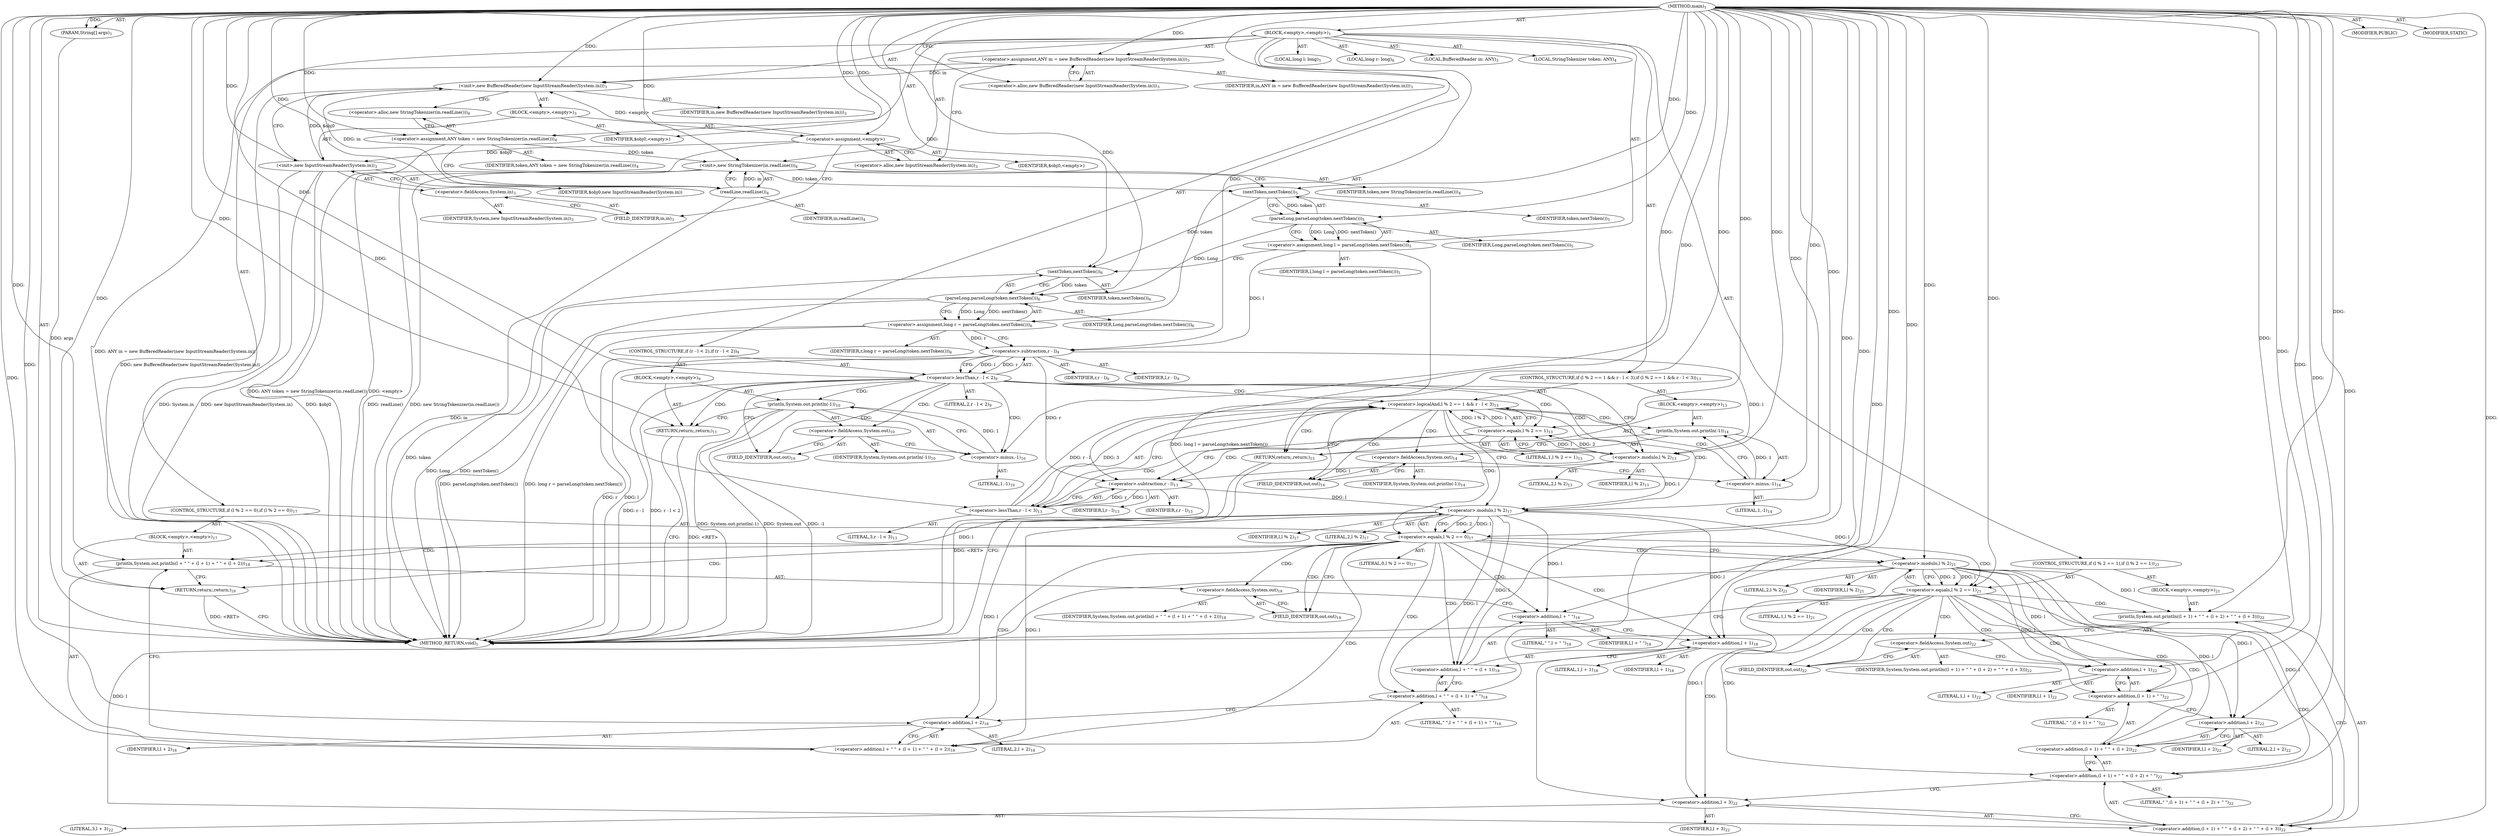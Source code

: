 digraph "main" {  
"21" [label = <(METHOD,main)<SUB>1</SUB>> ]
"22" [label = <(PARAM,String[] args)<SUB>1</SUB>> ]
"23" [label = <(BLOCK,&lt;empty&gt;,&lt;empty&gt;)<SUB>1</SUB>> ]
"4" [label = <(LOCAL,BufferedReader in: ANY)<SUB>3</SUB>> ]
"24" [label = <(&lt;operator&gt;.assignment,ANY in = new BufferedReader(new InputStreamReader(System.in)))<SUB>3</SUB>> ]
"25" [label = <(IDENTIFIER,in,ANY in = new BufferedReader(new InputStreamReader(System.in)))<SUB>3</SUB>> ]
"26" [label = <(&lt;operator&gt;.alloc,new BufferedReader(new InputStreamReader(System.in)))<SUB>3</SUB>> ]
"27" [label = <(&lt;init&gt;,new BufferedReader(new InputStreamReader(System.in)))<SUB>3</SUB>> ]
"3" [label = <(IDENTIFIER,in,new BufferedReader(new InputStreamReader(System.in)))<SUB>3</SUB>> ]
"28" [label = <(BLOCK,&lt;empty&gt;,&lt;empty&gt;)<SUB>3</SUB>> ]
"29" [label = <(&lt;operator&gt;.assignment,&lt;empty&gt;)> ]
"30" [label = <(IDENTIFIER,$obj0,&lt;empty&gt;)> ]
"31" [label = <(&lt;operator&gt;.alloc,new InputStreamReader(System.in))<SUB>3</SUB>> ]
"32" [label = <(&lt;init&gt;,new InputStreamReader(System.in))<SUB>3</SUB>> ]
"33" [label = <(IDENTIFIER,$obj0,new InputStreamReader(System.in))> ]
"34" [label = <(&lt;operator&gt;.fieldAccess,System.in)<SUB>3</SUB>> ]
"35" [label = <(IDENTIFIER,System,new InputStreamReader(System.in))<SUB>3</SUB>> ]
"36" [label = <(FIELD_IDENTIFIER,in,in)<SUB>3</SUB>> ]
"37" [label = <(IDENTIFIER,$obj0,&lt;empty&gt;)> ]
"6" [label = <(LOCAL,StringTokenizer token: ANY)<SUB>4</SUB>> ]
"38" [label = <(&lt;operator&gt;.assignment,ANY token = new StringTokenizer(in.readLine()))<SUB>4</SUB>> ]
"39" [label = <(IDENTIFIER,token,ANY token = new StringTokenizer(in.readLine()))<SUB>4</SUB>> ]
"40" [label = <(&lt;operator&gt;.alloc,new StringTokenizer(in.readLine()))<SUB>4</SUB>> ]
"41" [label = <(&lt;init&gt;,new StringTokenizer(in.readLine()))<SUB>4</SUB>> ]
"5" [label = <(IDENTIFIER,token,new StringTokenizer(in.readLine()))<SUB>4</SUB>> ]
"42" [label = <(readLine,readLine())<SUB>4</SUB>> ]
"43" [label = <(IDENTIFIER,in,readLine())<SUB>4</SUB>> ]
"44" [label = <(LOCAL,long l: long)<SUB>5</SUB>> ]
"45" [label = <(&lt;operator&gt;.assignment,long l = parseLong(token.nextToken()))<SUB>5</SUB>> ]
"46" [label = <(IDENTIFIER,l,long l = parseLong(token.nextToken()))<SUB>5</SUB>> ]
"47" [label = <(parseLong,parseLong(token.nextToken()))<SUB>5</SUB>> ]
"48" [label = <(IDENTIFIER,Long,parseLong(token.nextToken()))<SUB>5</SUB>> ]
"49" [label = <(nextToken,nextToken())<SUB>5</SUB>> ]
"50" [label = <(IDENTIFIER,token,nextToken())<SUB>5</SUB>> ]
"51" [label = <(LOCAL,long r: long)<SUB>6</SUB>> ]
"52" [label = <(&lt;operator&gt;.assignment,long r = parseLong(token.nextToken()))<SUB>6</SUB>> ]
"53" [label = <(IDENTIFIER,r,long r = parseLong(token.nextToken()))<SUB>6</SUB>> ]
"54" [label = <(parseLong,parseLong(token.nextToken()))<SUB>6</SUB>> ]
"55" [label = <(IDENTIFIER,Long,parseLong(token.nextToken()))<SUB>6</SUB>> ]
"56" [label = <(nextToken,nextToken())<SUB>6</SUB>> ]
"57" [label = <(IDENTIFIER,token,nextToken())<SUB>6</SUB>> ]
"58" [label = <(CONTROL_STRUCTURE,if (r - l &lt; 2),if (r - l &lt; 2))<SUB>9</SUB>> ]
"59" [label = <(&lt;operator&gt;.lessThan,r - l &lt; 2)<SUB>9</SUB>> ]
"60" [label = <(&lt;operator&gt;.subtraction,r - l)<SUB>9</SUB>> ]
"61" [label = <(IDENTIFIER,r,r - l)<SUB>9</SUB>> ]
"62" [label = <(IDENTIFIER,l,r - l)<SUB>9</SUB>> ]
"63" [label = <(LITERAL,2,r - l &lt; 2)<SUB>9</SUB>> ]
"64" [label = <(BLOCK,&lt;empty&gt;,&lt;empty&gt;)<SUB>9</SUB>> ]
"65" [label = <(println,System.out.println(-1))<SUB>10</SUB>> ]
"66" [label = <(&lt;operator&gt;.fieldAccess,System.out)<SUB>10</SUB>> ]
"67" [label = <(IDENTIFIER,System,System.out.println(-1))<SUB>10</SUB>> ]
"68" [label = <(FIELD_IDENTIFIER,out,out)<SUB>10</SUB>> ]
"69" [label = <(&lt;operator&gt;.minus,-1)<SUB>10</SUB>> ]
"70" [label = <(LITERAL,1,-1)<SUB>10</SUB>> ]
"71" [label = <(RETURN,return;,return;)<SUB>11</SUB>> ]
"72" [label = <(CONTROL_STRUCTURE,if (l % 2 == 1 &amp;&amp; r - l &lt; 3),if (l % 2 == 1 &amp;&amp; r - l &lt; 3))<SUB>13</SUB>> ]
"73" [label = <(&lt;operator&gt;.logicalAnd,l % 2 == 1 &amp;&amp; r - l &lt; 3)<SUB>13</SUB>> ]
"74" [label = <(&lt;operator&gt;.equals,l % 2 == 1)<SUB>13</SUB>> ]
"75" [label = <(&lt;operator&gt;.modulo,l % 2)<SUB>13</SUB>> ]
"76" [label = <(IDENTIFIER,l,l % 2)<SUB>13</SUB>> ]
"77" [label = <(LITERAL,2,l % 2)<SUB>13</SUB>> ]
"78" [label = <(LITERAL,1,l % 2 == 1)<SUB>13</SUB>> ]
"79" [label = <(&lt;operator&gt;.lessThan,r - l &lt; 3)<SUB>13</SUB>> ]
"80" [label = <(&lt;operator&gt;.subtraction,r - l)<SUB>13</SUB>> ]
"81" [label = <(IDENTIFIER,r,r - l)<SUB>13</SUB>> ]
"82" [label = <(IDENTIFIER,l,r - l)<SUB>13</SUB>> ]
"83" [label = <(LITERAL,3,r - l &lt; 3)<SUB>13</SUB>> ]
"84" [label = <(BLOCK,&lt;empty&gt;,&lt;empty&gt;)<SUB>13</SUB>> ]
"85" [label = <(println,System.out.println(-1))<SUB>14</SUB>> ]
"86" [label = <(&lt;operator&gt;.fieldAccess,System.out)<SUB>14</SUB>> ]
"87" [label = <(IDENTIFIER,System,System.out.println(-1))<SUB>14</SUB>> ]
"88" [label = <(FIELD_IDENTIFIER,out,out)<SUB>14</SUB>> ]
"89" [label = <(&lt;operator&gt;.minus,-1)<SUB>14</SUB>> ]
"90" [label = <(LITERAL,1,-1)<SUB>14</SUB>> ]
"91" [label = <(RETURN,return;,return;)<SUB>15</SUB>> ]
"92" [label = <(CONTROL_STRUCTURE,if (l % 2 == 0),if (l % 2 == 0))<SUB>17</SUB>> ]
"93" [label = <(&lt;operator&gt;.equals,l % 2 == 0)<SUB>17</SUB>> ]
"94" [label = <(&lt;operator&gt;.modulo,l % 2)<SUB>17</SUB>> ]
"95" [label = <(IDENTIFIER,l,l % 2)<SUB>17</SUB>> ]
"96" [label = <(LITERAL,2,l % 2)<SUB>17</SUB>> ]
"97" [label = <(LITERAL,0,l % 2 == 0)<SUB>17</SUB>> ]
"98" [label = <(BLOCK,&lt;empty&gt;,&lt;empty&gt;)<SUB>17</SUB>> ]
"99" [label = <(println,System.out.println(l + &quot; &quot; + (l + 1) + &quot; &quot; + (l + 2)))<SUB>18</SUB>> ]
"100" [label = <(&lt;operator&gt;.fieldAccess,System.out)<SUB>18</SUB>> ]
"101" [label = <(IDENTIFIER,System,System.out.println(l + &quot; &quot; + (l + 1) + &quot; &quot; + (l + 2)))<SUB>18</SUB>> ]
"102" [label = <(FIELD_IDENTIFIER,out,out)<SUB>18</SUB>> ]
"103" [label = <(&lt;operator&gt;.addition,l + &quot; &quot; + (l + 1) + &quot; &quot; + (l + 2))<SUB>18</SUB>> ]
"104" [label = <(&lt;operator&gt;.addition,l + &quot; &quot; + (l + 1) + &quot; &quot;)<SUB>18</SUB>> ]
"105" [label = <(&lt;operator&gt;.addition,l + &quot; &quot; + (l + 1))<SUB>18</SUB>> ]
"106" [label = <(&lt;operator&gt;.addition,l + &quot; &quot;)<SUB>18</SUB>> ]
"107" [label = <(IDENTIFIER,l,l + &quot; &quot;)<SUB>18</SUB>> ]
"108" [label = <(LITERAL,&quot; &quot;,l + &quot; &quot;)<SUB>18</SUB>> ]
"109" [label = <(&lt;operator&gt;.addition,l + 1)<SUB>18</SUB>> ]
"110" [label = <(IDENTIFIER,l,l + 1)<SUB>18</SUB>> ]
"111" [label = <(LITERAL,1,l + 1)<SUB>18</SUB>> ]
"112" [label = <(LITERAL,&quot; &quot;,l + &quot; &quot; + (l + 1) + &quot; &quot;)<SUB>18</SUB>> ]
"113" [label = <(&lt;operator&gt;.addition,l + 2)<SUB>18</SUB>> ]
"114" [label = <(IDENTIFIER,l,l + 2)<SUB>18</SUB>> ]
"115" [label = <(LITERAL,2,l + 2)<SUB>18</SUB>> ]
"116" [label = <(RETURN,return;,return;)<SUB>19</SUB>> ]
"117" [label = <(CONTROL_STRUCTURE,if (l % 2 == 1),if (l % 2 == 1))<SUB>21</SUB>> ]
"118" [label = <(&lt;operator&gt;.equals,l % 2 == 1)<SUB>21</SUB>> ]
"119" [label = <(&lt;operator&gt;.modulo,l % 2)<SUB>21</SUB>> ]
"120" [label = <(IDENTIFIER,l,l % 2)<SUB>21</SUB>> ]
"121" [label = <(LITERAL,2,l % 2)<SUB>21</SUB>> ]
"122" [label = <(LITERAL,1,l % 2 == 1)<SUB>21</SUB>> ]
"123" [label = <(BLOCK,&lt;empty&gt;,&lt;empty&gt;)<SUB>21</SUB>> ]
"124" [label = <(println,System.out.println((l + 1) + &quot; &quot; + (l + 2) + &quot; &quot; + (l + 3)))<SUB>22</SUB>> ]
"125" [label = <(&lt;operator&gt;.fieldAccess,System.out)<SUB>22</SUB>> ]
"126" [label = <(IDENTIFIER,System,System.out.println((l + 1) + &quot; &quot; + (l + 2) + &quot; &quot; + (l + 3)))<SUB>22</SUB>> ]
"127" [label = <(FIELD_IDENTIFIER,out,out)<SUB>22</SUB>> ]
"128" [label = <(&lt;operator&gt;.addition,(l + 1) + &quot; &quot; + (l + 2) + &quot; &quot; + (l + 3))<SUB>22</SUB>> ]
"129" [label = <(&lt;operator&gt;.addition,(l + 1) + &quot; &quot; + (l + 2) + &quot; &quot;)<SUB>22</SUB>> ]
"130" [label = <(&lt;operator&gt;.addition,(l + 1) + &quot; &quot; + (l + 2))<SUB>22</SUB>> ]
"131" [label = <(&lt;operator&gt;.addition,(l + 1) + &quot; &quot;)<SUB>22</SUB>> ]
"132" [label = <(&lt;operator&gt;.addition,l + 1)<SUB>22</SUB>> ]
"133" [label = <(IDENTIFIER,l,l + 1)<SUB>22</SUB>> ]
"134" [label = <(LITERAL,1,l + 1)<SUB>22</SUB>> ]
"135" [label = <(LITERAL,&quot; &quot;,(l + 1) + &quot; &quot;)<SUB>22</SUB>> ]
"136" [label = <(&lt;operator&gt;.addition,l + 2)<SUB>22</SUB>> ]
"137" [label = <(IDENTIFIER,l,l + 2)<SUB>22</SUB>> ]
"138" [label = <(LITERAL,2,l + 2)<SUB>22</SUB>> ]
"139" [label = <(LITERAL,&quot; &quot;,(l + 1) + &quot; &quot; + (l + 2) + &quot; &quot;)<SUB>22</SUB>> ]
"140" [label = <(&lt;operator&gt;.addition,l + 3)<SUB>22</SUB>> ]
"141" [label = <(IDENTIFIER,l,l + 3)<SUB>22</SUB>> ]
"142" [label = <(LITERAL,3,l + 3)<SUB>22</SUB>> ]
"143" [label = <(MODIFIER,PUBLIC)> ]
"144" [label = <(MODIFIER,STATIC)> ]
"145" [label = <(METHOD_RETURN,void)<SUB>1</SUB>> ]
  "21" -> "22"  [ label = "AST: "] 
  "21" -> "23"  [ label = "AST: "] 
  "21" -> "143"  [ label = "AST: "] 
  "21" -> "144"  [ label = "AST: "] 
  "21" -> "145"  [ label = "AST: "] 
  "23" -> "4"  [ label = "AST: "] 
  "23" -> "24"  [ label = "AST: "] 
  "23" -> "27"  [ label = "AST: "] 
  "23" -> "6"  [ label = "AST: "] 
  "23" -> "38"  [ label = "AST: "] 
  "23" -> "41"  [ label = "AST: "] 
  "23" -> "44"  [ label = "AST: "] 
  "23" -> "45"  [ label = "AST: "] 
  "23" -> "51"  [ label = "AST: "] 
  "23" -> "52"  [ label = "AST: "] 
  "23" -> "58"  [ label = "AST: "] 
  "23" -> "72"  [ label = "AST: "] 
  "23" -> "92"  [ label = "AST: "] 
  "23" -> "117"  [ label = "AST: "] 
  "24" -> "25"  [ label = "AST: "] 
  "24" -> "26"  [ label = "AST: "] 
  "27" -> "3"  [ label = "AST: "] 
  "27" -> "28"  [ label = "AST: "] 
  "28" -> "29"  [ label = "AST: "] 
  "28" -> "32"  [ label = "AST: "] 
  "28" -> "37"  [ label = "AST: "] 
  "29" -> "30"  [ label = "AST: "] 
  "29" -> "31"  [ label = "AST: "] 
  "32" -> "33"  [ label = "AST: "] 
  "32" -> "34"  [ label = "AST: "] 
  "34" -> "35"  [ label = "AST: "] 
  "34" -> "36"  [ label = "AST: "] 
  "38" -> "39"  [ label = "AST: "] 
  "38" -> "40"  [ label = "AST: "] 
  "41" -> "5"  [ label = "AST: "] 
  "41" -> "42"  [ label = "AST: "] 
  "42" -> "43"  [ label = "AST: "] 
  "45" -> "46"  [ label = "AST: "] 
  "45" -> "47"  [ label = "AST: "] 
  "47" -> "48"  [ label = "AST: "] 
  "47" -> "49"  [ label = "AST: "] 
  "49" -> "50"  [ label = "AST: "] 
  "52" -> "53"  [ label = "AST: "] 
  "52" -> "54"  [ label = "AST: "] 
  "54" -> "55"  [ label = "AST: "] 
  "54" -> "56"  [ label = "AST: "] 
  "56" -> "57"  [ label = "AST: "] 
  "58" -> "59"  [ label = "AST: "] 
  "58" -> "64"  [ label = "AST: "] 
  "59" -> "60"  [ label = "AST: "] 
  "59" -> "63"  [ label = "AST: "] 
  "60" -> "61"  [ label = "AST: "] 
  "60" -> "62"  [ label = "AST: "] 
  "64" -> "65"  [ label = "AST: "] 
  "64" -> "71"  [ label = "AST: "] 
  "65" -> "66"  [ label = "AST: "] 
  "65" -> "69"  [ label = "AST: "] 
  "66" -> "67"  [ label = "AST: "] 
  "66" -> "68"  [ label = "AST: "] 
  "69" -> "70"  [ label = "AST: "] 
  "72" -> "73"  [ label = "AST: "] 
  "72" -> "84"  [ label = "AST: "] 
  "73" -> "74"  [ label = "AST: "] 
  "73" -> "79"  [ label = "AST: "] 
  "74" -> "75"  [ label = "AST: "] 
  "74" -> "78"  [ label = "AST: "] 
  "75" -> "76"  [ label = "AST: "] 
  "75" -> "77"  [ label = "AST: "] 
  "79" -> "80"  [ label = "AST: "] 
  "79" -> "83"  [ label = "AST: "] 
  "80" -> "81"  [ label = "AST: "] 
  "80" -> "82"  [ label = "AST: "] 
  "84" -> "85"  [ label = "AST: "] 
  "84" -> "91"  [ label = "AST: "] 
  "85" -> "86"  [ label = "AST: "] 
  "85" -> "89"  [ label = "AST: "] 
  "86" -> "87"  [ label = "AST: "] 
  "86" -> "88"  [ label = "AST: "] 
  "89" -> "90"  [ label = "AST: "] 
  "92" -> "93"  [ label = "AST: "] 
  "92" -> "98"  [ label = "AST: "] 
  "93" -> "94"  [ label = "AST: "] 
  "93" -> "97"  [ label = "AST: "] 
  "94" -> "95"  [ label = "AST: "] 
  "94" -> "96"  [ label = "AST: "] 
  "98" -> "99"  [ label = "AST: "] 
  "98" -> "116"  [ label = "AST: "] 
  "99" -> "100"  [ label = "AST: "] 
  "99" -> "103"  [ label = "AST: "] 
  "100" -> "101"  [ label = "AST: "] 
  "100" -> "102"  [ label = "AST: "] 
  "103" -> "104"  [ label = "AST: "] 
  "103" -> "113"  [ label = "AST: "] 
  "104" -> "105"  [ label = "AST: "] 
  "104" -> "112"  [ label = "AST: "] 
  "105" -> "106"  [ label = "AST: "] 
  "105" -> "109"  [ label = "AST: "] 
  "106" -> "107"  [ label = "AST: "] 
  "106" -> "108"  [ label = "AST: "] 
  "109" -> "110"  [ label = "AST: "] 
  "109" -> "111"  [ label = "AST: "] 
  "113" -> "114"  [ label = "AST: "] 
  "113" -> "115"  [ label = "AST: "] 
  "117" -> "118"  [ label = "AST: "] 
  "117" -> "123"  [ label = "AST: "] 
  "118" -> "119"  [ label = "AST: "] 
  "118" -> "122"  [ label = "AST: "] 
  "119" -> "120"  [ label = "AST: "] 
  "119" -> "121"  [ label = "AST: "] 
  "123" -> "124"  [ label = "AST: "] 
  "124" -> "125"  [ label = "AST: "] 
  "124" -> "128"  [ label = "AST: "] 
  "125" -> "126"  [ label = "AST: "] 
  "125" -> "127"  [ label = "AST: "] 
  "128" -> "129"  [ label = "AST: "] 
  "128" -> "140"  [ label = "AST: "] 
  "129" -> "130"  [ label = "AST: "] 
  "129" -> "139"  [ label = "AST: "] 
  "130" -> "131"  [ label = "AST: "] 
  "130" -> "136"  [ label = "AST: "] 
  "131" -> "132"  [ label = "AST: "] 
  "131" -> "135"  [ label = "AST: "] 
  "132" -> "133"  [ label = "AST: "] 
  "132" -> "134"  [ label = "AST: "] 
  "136" -> "137"  [ label = "AST: "] 
  "136" -> "138"  [ label = "AST: "] 
  "140" -> "141"  [ label = "AST: "] 
  "140" -> "142"  [ label = "AST: "] 
  "24" -> "31"  [ label = "CFG: "] 
  "27" -> "40"  [ label = "CFG: "] 
  "38" -> "42"  [ label = "CFG: "] 
  "41" -> "49"  [ label = "CFG: "] 
  "45" -> "56"  [ label = "CFG: "] 
  "52" -> "60"  [ label = "CFG: "] 
  "26" -> "24"  [ label = "CFG: "] 
  "40" -> "38"  [ label = "CFG: "] 
  "42" -> "41"  [ label = "CFG: "] 
  "47" -> "45"  [ label = "CFG: "] 
  "54" -> "52"  [ label = "CFG: "] 
  "59" -> "68"  [ label = "CFG: "] 
  "59" -> "75"  [ label = "CFG: "] 
  "73" -> "88"  [ label = "CFG: "] 
  "73" -> "94"  [ label = "CFG: "] 
  "93" -> "102"  [ label = "CFG: "] 
  "93" -> "119"  [ label = "CFG: "] 
  "118" -> "145"  [ label = "CFG: "] 
  "118" -> "127"  [ label = "CFG: "] 
  "29" -> "36"  [ label = "CFG: "] 
  "32" -> "27"  [ label = "CFG: "] 
  "49" -> "47"  [ label = "CFG: "] 
  "56" -> "54"  [ label = "CFG: "] 
  "60" -> "59"  [ label = "CFG: "] 
  "65" -> "71"  [ label = "CFG: "] 
  "71" -> "145"  [ label = "CFG: "] 
  "74" -> "73"  [ label = "CFG: "] 
  "74" -> "80"  [ label = "CFG: "] 
  "79" -> "73"  [ label = "CFG: "] 
  "85" -> "91"  [ label = "CFG: "] 
  "91" -> "145"  [ label = "CFG: "] 
  "94" -> "93"  [ label = "CFG: "] 
  "99" -> "116"  [ label = "CFG: "] 
  "116" -> "145"  [ label = "CFG: "] 
  "119" -> "118"  [ label = "CFG: "] 
  "124" -> "145"  [ label = "CFG: "] 
  "31" -> "29"  [ label = "CFG: "] 
  "34" -> "32"  [ label = "CFG: "] 
  "66" -> "69"  [ label = "CFG: "] 
  "69" -> "65"  [ label = "CFG: "] 
  "75" -> "74"  [ label = "CFG: "] 
  "80" -> "79"  [ label = "CFG: "] 
  "86" -> "89"  [ label = "CFG: "] 
  "89" -> "85"  [ label = "CFG: "] 
  "100" -> "106"  [ label = "CFG: "] 
  "103" -> "99"  [ label = "CFG: "] 
  "125" -> "132"  [ label = "CFG: "] 
  "128" -> "124"  [ label = "CFG: "] 
  "36" -> "34"  [ label = "CFG: "] 
  "68" -> "66"  [ label = "CFG: "] 
  "88" -> "86"  [ label = "CFG: "] 
  "102" -> "100"  [ label = "CFG: "] 
  "104" -> "113"  [ label = "CFG: "] 
  "113" -> "103"  [ label = "CFG: "] 
  "127" -> "125"  [ label = "CFG: "] 
  "129" -> "140"  [ label = "CFG: "] 
  "140" -> "128"  [ label = "CFG: "] 
  "105" -> "104"  [ label = "CFG: "] 
  "130" -> "129"  [ label = "CFG: "] 
  "106" -> "109"  [ label = "CFG: "] 
  "109" -> "105"  [ label = "CFG: "] 
  "131" -> "136"  [ label = "CFG: "] 
  "136" -> "130"  [ label = "CFG: "] 
  "132" -> "131"  [ label = "CFG: "] 
  "21" -> "26"  [ label = "CFG: "] 
  "71" -> "145"  [ label = "DDG: &lt;RET&gt;"] 
  "91" -> "145"  [ label = "DDG: &lt;RET&gt;"] 
  "116" -> "145"  [ label = "DDG: &lt;RET&gt;"] 
  "22" -> "145"  [ label = "DDG: args"] 
  "24" -> "145"  [ label = "DDG: ANY in = new BufferedReader(new InputStreamReader(System.in))"] 
  "29" -> "145"  [ label = "DDG: &lt;empty&gt;"] 
  "32" -> "145"  [ label = "DDG: $obj0"] 
  "32" -> "145"  [ label = "DDG: System.in"] 
  "32" -> "145"  [ label = "DDG: new InputStreamReader(System.in)"] 
  "27" -> "145"  [ label = "DDG: new BufferedReader(new InputStreamReader(System.in))"] 
  "38" -> "145"  [ label = "DDG: ANY token = new StringTokenizer(in.readLine())"] 
  "42" -> "145"  [ label = "DDG: in"] 
  "41" -> "145"  [ label = "DDG: readLine()"] 
  "41" -> "145"  [ label = "DDG: new StringTokenizer(in.readLine())"] 
  "45" -> "145"  [ label = "DDG: long l = parseLong(token.nextToken())"] 
  "54" -> "145"  [ label = "DDG: Long"] 
  "56" -> "145"  [ label = "DDG: token"] 
  "54" -> "145"  [ label = "DDG: nextToken()"] 
  "52" -> "145"  [ label = "DDG: parseLong(token.nextToken())"] 
  "52" -> "145"  [ label = "DDG: long r = parseLong(token.nextToken())"] 
  "60" -> "145"  [ label = "DDG: r"] 
  "60" -> "145"  [ label = "DDG: l"] 
  "59" -> "145"  [ label = "DDG: r - l"] 
  "59" -> "145"  [ label = "DDG: r - l &lt; 2"] 
  "65" -> "145"  [ label = "DDG: System.out"] 
  "65" -> "145"  [ label = "DDG: -1"] 
  "65" -> "145"  [ label = "DDG: System.out.println(-1)"] 
  "21" -> "22"  [ label = "DDG: "] 
  "21" -> "24"  [ label = "DDG: "] 
  "21" -> "38"  [ label = "DDG: "] 
  "47" -> "45"  [ label = "DDG: Long"] 
  "47" -> "45"  [ label = "DDG: nextToken()"] 
  "54" -> "52"  [ label = "DDG: Long"] 
  "54" -> "52"  [ label = "DDG: nextToken()"] 
  "24" -> "27"  [ label = "DDG: in"] 
  "21" -> "27"  [ label = "DDG: "] 
  "29" -> "27"  [ label = "DDG: &lt;empty&gt;"] 
  "32" -> "27"  [ label = "DDG: $obj0"] 
  "38" -> "41"  [ label = "DDG: token"] 
  "21" -> "41"  [ label = "DDG: "] 
  "42" -> "41"  [ label = "DDG: in"] 
  "21" -> "29"  [ label = "DDG: "] 
  "21" -> "37"  [ label = "DDG: "] 
  "27" -> "42"  [ label = "DDG: in"] 
  "21" -> "42"  [ label = "DDG: "] 
  "21" -> "47"  [ label = "DDG: "] 
  "49" -> "47"  [ label = "DDG: token"] 
  "47" -> "54"  [ label = "DDG: Long"] 
  "21" -> "54"  [ label = "DDG: "] 
  "56" -> "54"  [ label = "DDG: token"] 
  "60" -> "59"  [ label = "DDG: r"] 
  "60" -> "59"  [ label = "DDG: l"] 
  "21" -> "59"  [ label = "DDG: "] 
  "21" -> "71"  [ label = "DDG: "] 
  "74" -> "73"  [ label = "DDG: l % 2"] 
  "74" -> "73"  [ label = "DDG: 1"] 
  "79" -> "73"  [ label = "DDG: r - l"] 
  "79" -> "73"  [ label = "DDG: 3"] 
  "21" -> "91"  [ label = "DDG: "] 
  "94" -> "93"  [ label = "DDG: l"] 
  "94" -> "93"  [ label = "DDG: 2"] 
  "21" -> "93"  [ label = "DDG: "] 
  "21" -> "116"  [ label = "DDG: "] 
  "119" -> "118"  [ label = "DDG: l"] 
  "119" -> "118"  [ label = "DDG: 2"] 
  "21" -> "118"  [ label = "DDG: "] 
  "29" -> "32"  [ label = "DDG: $obj0"] 
  "21" -> "32"  [ label = "DDG: "] 
  "41" -> "49"  [ label = "DDG: token"] 
  "21" -> "49"  [ label = "DDG: "] 
  "49" -> "56"  [ label = "DDG: token"] 
  "21" -> "56"  [ label = "DDG: "] 
  "52" -> "60"  [ label = "DDG: r"] 
  "21" -> "60"  [ label = "DDG: "] 
  "45" -> "60"  [ label = "DDG: l"] 
  "69" -> "65"  [ label = "DDG: 1"] 
  "75" -> "74"  [ label = "DDG: l"] 
  "75" -> "74"  [ label = "DDG: 2"] 
  "21" -> "74"  [ label = "DDG: "] 
  "80" -> "79"  [ label = "DDG: r"] 
  "80" -> "79"  [ label = "DDG: l"] 
  "21" -> "79"  [ label = "DDG: "] 
  "89" -> "85"  [ label = "DDG: 1"] 
  "75" -> "94"  [ label = "DDG: l"] 
  "80" -> "94"  [ label = "DDG: l"] 
  "21" -> "94"  [ label = "DDG: "] 
  "94" -> "99"  [ label = "DDG: l"] 
  "21" -> "99"  [ label = "DDG: "] 
  "94" -> "119"  [ label = "DDG: l"] 
  "21" -> "119"  [ label = "DDG: "] 
  "119" -> "124"  [ label = "DDG: l"] 
  "21" -> "124"  [ label = "DDG: "] 
  "21" -> "69"  [ label = "DDG: "] 
  "60" -> "75"  [ label = "DDG: l"] 
  "21" -> "75"  [ label = "DDG: "] 
  "60" -> "80"  [ label = "DDG: r"] 
  "21" -> "80"  [ label = "DDG: "] 
  "75" -> "80"  [ label = "DDG: l"] 
  "21" -> "89"  [ label = "DDG: "] 
  "94" -> "103"  [ label = "DDG: l"] 
  "21" -> "103"  [ label = "DDG: "] 
  "119" -> "128"  [ label = "DDG: l"] 
  "21" -> "128"  [ label = "DDG: "] 
  "94" -> "104"  [ label = "DDG: l"] 
  "21" -> "104"  [ label = "DDG: "] 
  "21" -> "113"  [ label = "DDG: "] 
  "94" -> "113"  [ label = "DDG: l"] 
  "119" -> "129"  [ label = "DDG: l"] 
  "21" -> "129"  [ label = "DDG: "] 
  "21" -> "140"  [ label = "DDG: "] 
  "119" -> "140"  [ label = "DDG: l"] 
  "94" -> "105"  [ label = "DDG: l"] 
  "21" -> "105"  [ label = "DDG: "] 
  "119" -> "130"  [ label = "DDG: l"] 
  "21" -> "130"  [ label = "DDG: "] 
  "94" -> "106"  [ label = "DDG: l"] 
  "21" -> "106"  [ label = "DDG: "] 
  "21" -> "109"  [ label = "DDG: "] 
  "94" -> "109"  [ label = "DDG: l"] 
  "119" -> "131"  [ label = "DDG: l"] 
  "21" -> "131"  [ label = "DDG: "] 
  "21" -> "136"  [ label = "DDG: "] 
  "119" -> "136"  [ label = "DDG: l"] 
  "119" -> "132"  [ label = "DDG: l"] 
  "21" -> "132"  [ label = "DDG: "] 
  "59" -> "68"  [ label = "CDG: "] 
  "59" -> "73"  [ label = "CDG: "] 
  "59" -> "66"  [ label = "CDG: "] 
  "59" -> "75"  [ label = "CDG: "] 
  "59" -> "69"  [ label = "CDG: "] 
  "59" -> "74"  [ label = "CDG: "] 
  "59" -> "65"  [ label = "CDG: "] 
  "59" -> "71"  [ label = "CDG: "] 
  "73" -> "94"  [ label = "CDG: "] 
  "73" -> "89"  [ label = "CDG: "] 
  "73" -> "85"  [ label = "CDG: "] 
  "73" -> "91"  [ label = "CDG: "] 
  "73" -> "93"  [ label = "CDG: "] 
  "73" -> "88"  [ label = "CDG: "] 
  "73" -> "86"  [ label = "CDG: "] 
  "93" -> "113"  [ label = "CDG: "] 
  "93" -> "116"  [ label = "CDG: "] 
  "93" -> "99"  [ label = "CDG: "] 
  "93" -> "102"  [ label = "CDG: "] 
  "93" -> "103"  [ label = "CDG: "] 
  "93" -> "104"  [ label = "CDG: "] 
  "93" -> "119"  [ label = "CDG: "] 
  "93" -> "106"  [ label = "CDG: "] 
  "93" -> "105"  [ label = "CDG: "] 
  "93" -> "118"  [ label = "CDG: "] 
  "93" -> "100"  [ label = "CDG: "] 
  "93" -> "109"  [ label = "CDG: "] 
  "118" -> "136"  [ label = "CDG: "] 
  "118" -> "128"  [ label = "CDG: "] 
  "118" -> "131"  [ label = "CDG: "] 
  "118" -> "132"  [ label = "CDG: "] 
  "118" -> "129"  [ label = "CDG: "] 
  "118" -> "140"  [ label = "CDG: "] 
  "118" -> "130"  [ label = "CDG: "] 
  "118" -> "127"  [ label = "CDG: "] 
  "118" -> "124"  [ label = "CDG: "] 
  "118" -> "125"  [ label = "CDG: "] 
  "74" -> "79"  [ label = "CDG: "] 
  "74" -> "80"  [ label = "CDG: "] 
}
